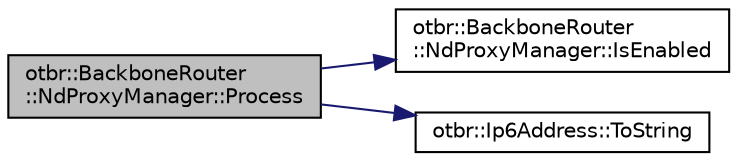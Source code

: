 digraph "otbr::BackboneRouter::NdProxyManager::Process"
{
  edge [fontname="Helvetica",fontsize="10",labelfontname="Helvetica",labelfontsize="10"];
  node [fontname="Helvetica",fontsize="10",shape=record];
  rankdir="LR";
  Node30 [label="otbr::BackboneRouter\l::NdProxyManager::Process",height=0.2,width=0.4,color="black", fillcolor="grey75", style="filled", fontcolor="black"];
  Node30 -> Node31 [color="midnightblue",fontsize="10",style="solid",fontname="Helvetica"];
  Node31 [label="otbr::BackboneRouter\l::NdProxyManager::IsEnabled",height=0.2,width=0.4,color="black", fillcolor="white", style="filled",URL="$d8/d58/classotbr_1_1BackboneRouter_1_1NdProxyManager.html#a44f189f2db9cd2d13a77aa0749f0a827",tooltip="This method returns if the ND Proxy manager is enabled. "];
  Node30 -> Node32 [color="midnightblue",fontsize="10",style="solid",fontname="Helvetica"];
  Node32 [label="otbr::Ip6Address::ToString",height=0.2,width=0.4,color="black", fillcolor="white", style="filled",URL="$d2/dfe/classotbr_1_1Ip6Address.html#a3f7999dd25add01aa2b52a104de17b9e",tooltip="This method returns the string representation for the Ip6 address. "];
}

